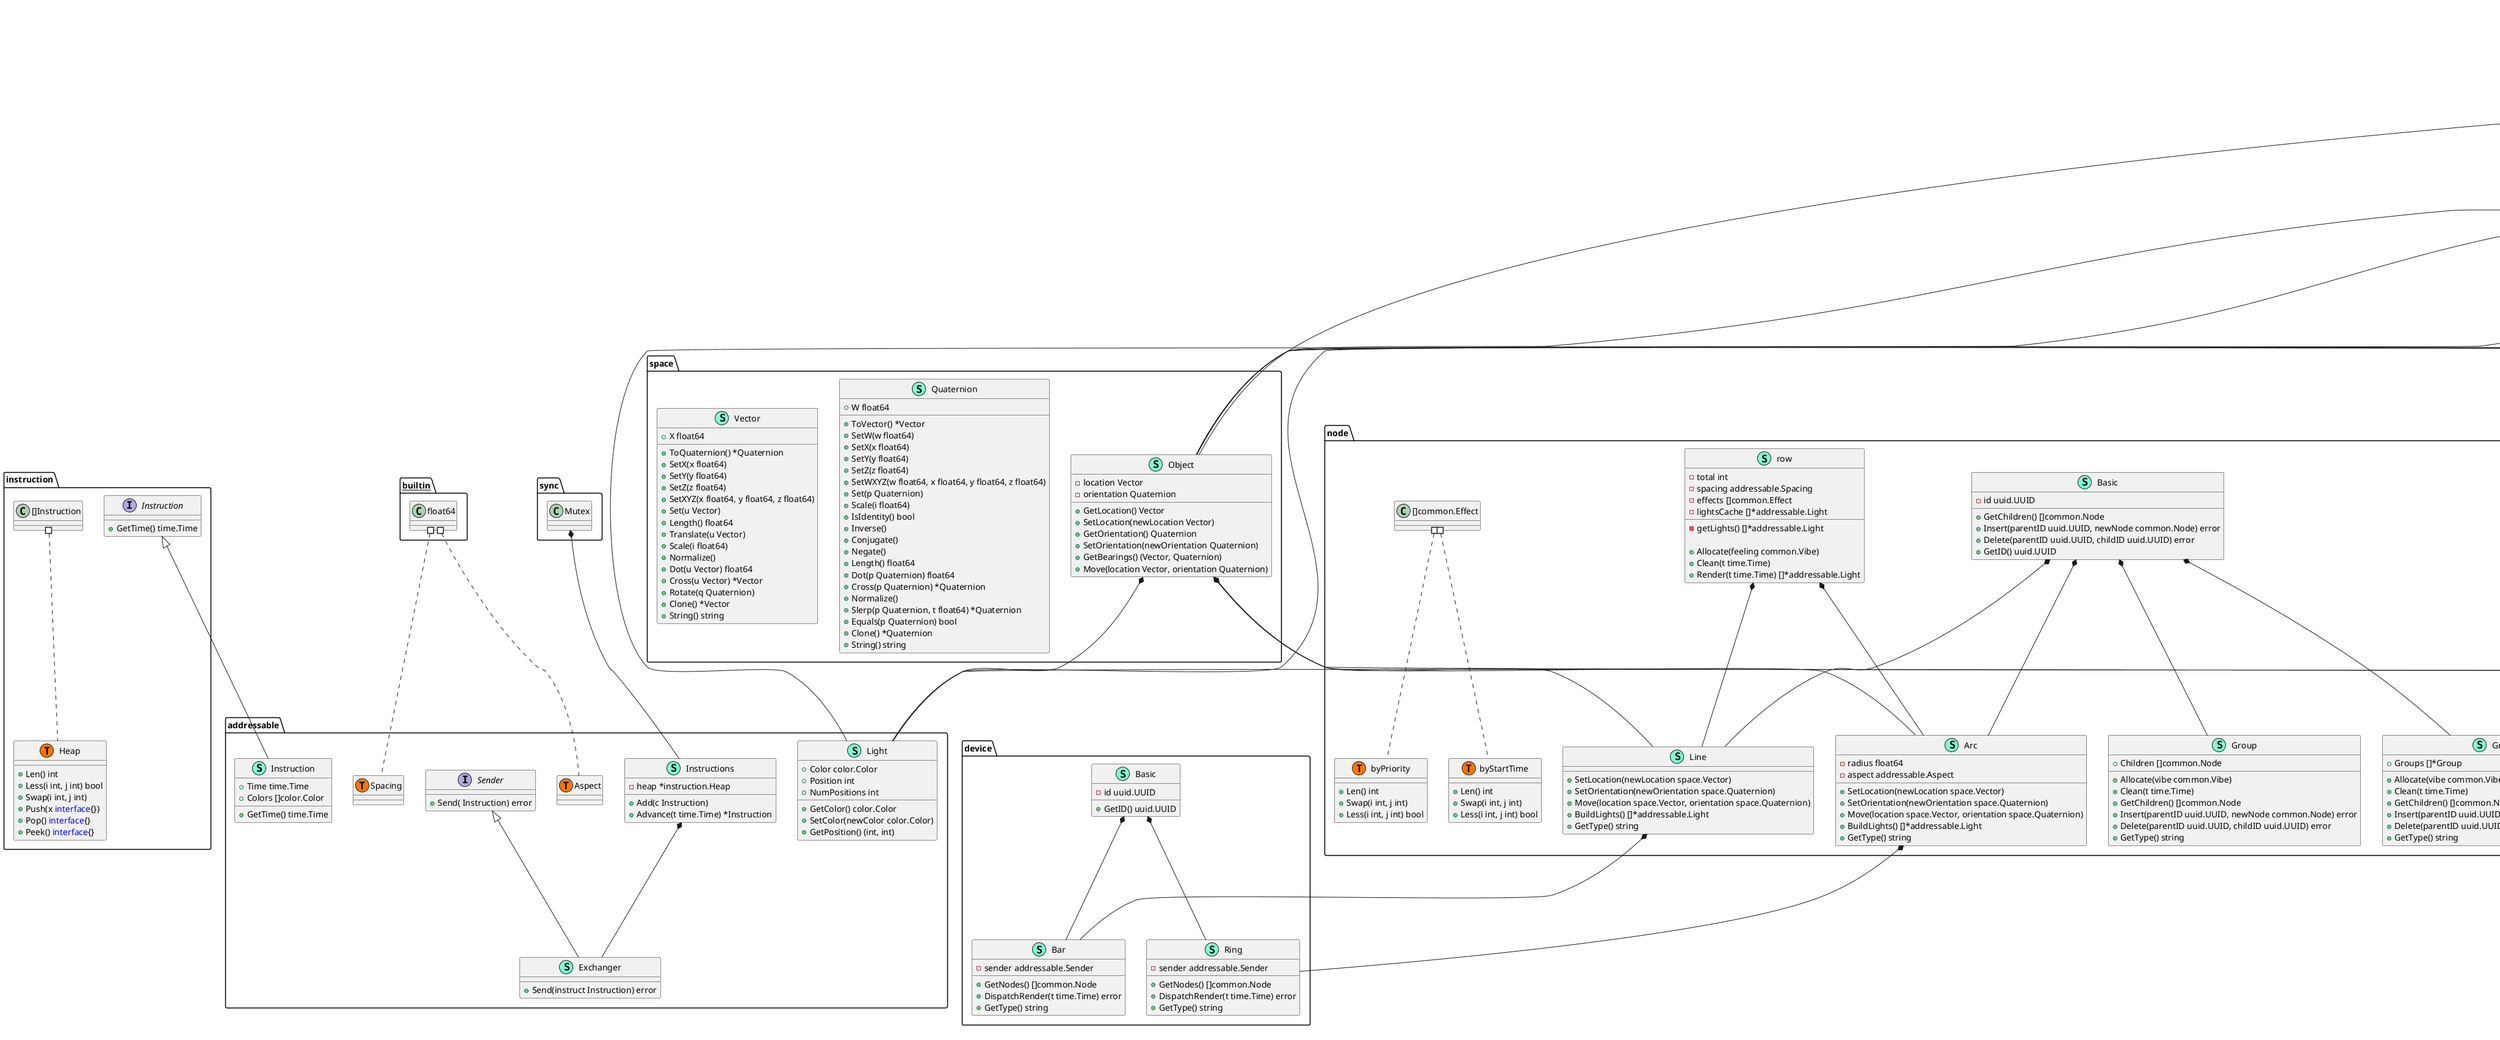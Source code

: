 @startuml
namespace addressable {
    class Exchanger << (S,Aquamarine) >> {
        + Send(instruct Instruction) error

    }
    class Instruction << (S,Aquamarine) >> {
        + Time time.Time
        + Colors []color.Color

        + GetTime() time.Time

    }
    class Instructions << (S,Aquamarine) >> {
        - heap *instruction.Heap

        + Add(c Instruction) 
        + Advance(t time.Time) *Instruction

    }
    class Light << (S,Aquamarine) >> {
        + Color color.Color
        + Position int
        + NumPositions int

        + GetColor() color.Color
        + SetColor(newColor color.Color) 
        + GetPosition() (int, int)

    }
    interface Sender  {
        + Send( Instruction) error

    }
    class addressable.Aspect << (T, #FF7700) >>  {
    }
    class addressable.Spacing << (T, #FF7700) >>  {
    }
}
"addressable.Instructions" *-- "addressable.Exchanger"
"sync.Mutex" *-- "addressable.Instructions"
"space.Object" *-- "addressable.Light"

"addressable.Sender" <|-- "addressable.Exchanger"
"instruction.Instruction" <|-- "addressable.Instruction"
"common.Colorable" <|-- "addressable.Light"
"common.Colored" <|-- "addressable.Light"
"common.Indexed" <|-- "addressable.Light"

namespace bender {
    class Combo << (S,Aquamarine) >> {
        + A common.Bender
        + B common.Bender

        + Bend(f float64) float64
        + GetStabilizeFuncs() []<font color=blue>func</font>(common.Palette) 
        + String() string

    }
    class Exponential << (S,Aquamarine) >> {
        + Exponent *float64
        + Coefficient *float64

        + Bend(f float64) float64
        + GetStabilizeFuncs() []<font color=blue>func</font>(common.Palette) 
        + String() string

    }
    class Linear << (S,Aquamarine) >> {
        + Interval *float64

        + Bend(f float64) float64
        + GetStabilizeFuncs() []<font color=blue>func</font>(common.Palette) 
        + String() string

    }
    class Sinusoidal << (S,Aquamarine) >> {
        + Offset *float64
        + Period *float64
        + Amplitude *float64

        + Bend(f float64) float64
        + GetStabilizeFuncs() []<font color=blue>func</font>(common.Palette) 
        + String() string

    }
    class Static << (S,Aquamarine) >> {
        + Bend *float64

        + Bend(f float64) float64
        + GetStabilizeFuncs() []<font color=blue>func</font>(common.Palette) 
        + String() string

    }
}

"common.Bender" <|-- "bender.Combo"
"common.Bender" <|-- "bender.Exponential"
"common.Bender" <|-- "bender.Linear"
"common.Bender" <|-- "bender.Sinusoidal"
"common.Bender" <|-- "bender.Static"

namespace color {
    interface Color  {
        + HSL() HSL
        + RGB() RGB

    }
    class HSL << (S,Aquamarine) >> {
        + H float64

        + HSL() HSL
        + RGB() RGB
        + SetHue(h float64) 
        + ShiftHue(h float64) 
        + SetSaturation(s float64) 
        + SetLightness(l float64) 

    }
    class RGB << (S,Aquamarine) >> {
        + R float64

        + HSL() HSL
        + RGB() RGB
        + ToUInt32RGBW() uint32
        + ToBytesRGBW() (byte, byte, byte, byte)

    }
}

"color.Color" <|-- "color.HSL"
"color.Color" <|-- "color.RGB"

namespace common {
    interface Bender  {
        + Bend(f float64) float64

    }
    interface Colorable  {
        + SetColor(newColor color.Color) 

    }
    interface Colored  {
        + GetColor() color.Color

    }
    interface Device  {
        + GetNodes() []Node
        + GetType() string
        + GetID() uuid.UUID
        + DispatchRender( time.Time) error

    }
    interface Effect  {
        + Render(t time.Time, obj Renderable) 
        + Priority() int

    }
    interface Indexed  {
        + GetPosition() (int, int)

    }
    interface Locatable  {
        + GetLocation() space.Vector
        + SetLocation( space.Vector) 

    }
    interface Located  {
        + GetLocation() space.Vector

    }
    interface Moveable  {
        + GetBearings() (space.Vector, space.Quaternion)
        + Move(location space.Vector, orientation space.Quaternion) 

    }
    interface Node  {
        + Allocate( Vibe) 
        + Clean( time.Time) 
        + GetChildren() []Node
        + Insert(parentID uuid.UUID, newNode Node) error
        + Delete(parentID uuid.UUID, childID uuid.UUID) error
        + GetType() string
        + GetID() uuid.UUID

    }
    interface Orientable  {
        + GetOrientation() space.Quaternion
        + SetOrientation( space.Quaternion) 

    }
    interface Oriented  {
        + GetOrientation() space.Quaternion

    }
    interface Painter  {
        + Paint(t time.Time, obj Renderable) 

    }
    interface Palette  {
        + SelectBender() Bender
        + SelectColor() color.Color
        + SelectDuration() time.Duration
        + SelectShifter() Shifter
        + SelectPainter() Painter
        + SelectEffect() Effect

    }
    interface Renderable  {
    }
    interface Seeder  {
        + NextSeed() time.Time

    }
    interface Shifter  {
        + Shift(t time.Time, obj Tangible) float64

    }
    interface Spanner  {
        + Start() time.Time
        + End() time.Time

    }
    interface Stabilizer  {
        + GetStabilizeFuncs() []<font color=blue>func</font>(Palette) 

    }
    interface Tangible  {
    }
    interface Vibe  {
        + Duplicate() Vibe
        + Stabilize() Vibe
        + Materialize() []Effect

    }
}
"common.Stabilizer" *-- "common.Bender"
"common.Colored" *-- "common.Colorable"
"common.Moveable" *-- "common.Device"
"common.Spanner" *-- "common.Effect"
"common.Stabilizer" *-- "common.Effect"
"common.Locatable" *-- "common.Orientable"
"common.Located" *-- "common.Oriented"
"common.Stabilizer" *-- "common.Painter"
"common.Seeder" *-- "common.Palette"
"common.Colorable" *-- "common.Renderable"
"common.Tangible" *-- "common.Renderable"
"common.Spanner" *-- "common.Seeder"
"common.Stabilizer" *-- "common.Shifter"
"common.Indexed" *-- "common.Tangible"
"common.Orientable" *-- "common.Tangible"
"common.Palette" *-- "common.Vibe"
"common.Stabilizer" *-- "common.Vibe"


namespace device {
    class Bar << (S,Aquamarine) >> {
        - sender addressable.Sender

        + GetNodes() []common.Node
        + DispatchRender(t time.Time) error
        + GetType() string

    }
    class Basic << (S,Aquamarine) >> {
        - id uuid.UUID

        + GetID() uuid.UUID

    }
    class Ring << (S,Aquamarine) >> {
        - sender addressable.Sender

        + GetNodes() []common.Node
        + DispatchRender(t time.Time) error
        + GetType() string

    }
}
"device.Basic" *-- "device.Bar"
"node.Line" *-- "device.Bar"
"device.Basic" *-- "device.Ring"
"node.Arc" *-- "device.Ring"


namespace effect {
    class BasicEffect << (S,Aquamarine) >> {
        + Rank int

        + Priority() int
        + Render( time.Time,  common.Renderable) 

    }
    class Future << (S,Aquamarine) >> {
        + TimePerLight *time.Duration
        + Painter common.Painter

        + Render(t time.Time, obj common.Renderable) 
        + GetStabilizeFuncs() []<font color=blue>func</font>(common.Palette) 
        + String() string

    }
    class Solid << (S,Aquamarine) >> {
        + Painter common.Painter

        + Render(t time.Time, obj common.Renderable) 
        + GetStabilizeFuncs() []<font color=blue>func</font>(common.Palette) 
        + String() string

    }
}
"span.Span" *-- "effect.BasicEffect"
"effect.BasicEffect" *-- "effect.Future"
"effect.BasicEffect" *-- "effect.Solid"

"common.Effect" <|-- "effect.BasicEffect"

namespace instruction {
    class Heap << (S,Aquamarine) >> {
        + Len() int
        + Less(i int, j int) bool
        + Swap(i int, j int) 
        + Push(x <font color=blue>interface</font>{}) 
        + Pop() <font color=blue>interface</font>{}
        + Peek() <font color=blue>interface</font>{}

    }
    interface Instruction  {
        + GetTime() time.Time

    }
    class instruction.Heap << (T, #FF7700) >>  {
    }
}


namespace node {
    class Arc << (S,Aquamarine) >> {
        - radius float64
        - aspect addressable.Aspect

        + SetLocation(newLocation space.Vector) 
        + SetOrientation(newOrientation space.Quaternion) 
        + Move(location space.Vector, orientation space.Quaternion) 
        + BuildLights() []*addressable.Light
        + GetType() string

    }
    class Basic << (S,Aquamarine) >> {
        - id uuid.UUID

        + GetChildren() []common.Node
        + Insert(parentID uuid.UUID, newNode common.Node) error
        + Delete(parentID uuid.UUID, childID uuid.UUID) error
        + GetID() uuid.UUID

    }
    class Group << (S,Aquamarine) >> {
        + Children []common.Node

        + Allocate(vibe common.Vibe) 
        + Clean(t time.Time) 
        + GetChildren() []common.Node
        + Insert(parentID uuid.UUID, newNode common.Node) error
        + Delete(parentID uuid.UUID, childID uuid.UUID) error
        + GetType() string

    }
    class GroupOption << (S,Aquamarine) >> {
        + Groups []*Group

        + Allocate(vibe common.Vibe) 
        + Clean(t time.Time) 
        + GetChildren() []common.Node
        + Insert(parentID uuid.UUID, newNode common.Node) error
        + Delete(parentID uuid.UUID, childID uuid.UUID) error
        + GetType() string

    }
    class Line << (S,Aquamarine) >> {
        + SetLocation(newLocation space.Vector) 
        + SetOrientation(newOrientation space.Quaternion) 
        + Move(location space.Vector, orientation space.Quaternion) 
        + BuildLights() []*addressable.Light
        + GetType() string

    }
    class byPriority << (S,Aquamarine) >> {
        + Len() int
        + Swap(i int, j int) 
        + Less(i int, j int) bool

    }
    class byStartTime << (S,Aquamarine) >> {
        + Len() int
        + Swap(i int, j int) 
        + Less(i int, j int) bool

    }
    class node.byPriority << (T, #FF7700) >>  {
    }
    class node.byStartTime << (T, #FF7700) >>  {
    }
    class row << (S,Aquamarine) >> {
        - total int
        - spacing addressable.Spacing
        - effects []common.Effect
        - lightsCache []*addressable.Light

        - getLights() []*addressable.Light

        + Allocate(feeling common.Vibe) 
        + Clean(t time.Time) 
        + Render(t time.Time) []*addressable.Light

    }
    class "[]common.Effect" as commonEffect {
        'This class was created so that we can correctly have an alias pointing to this name. Since it contains dots that can break namespaces
    }
}
"node.Basic" *-- "node.Arc"
"node.row" *-- "node.Arc"
"space.Object" *-- "node.Arc"
"node.Basic" *-- "node.Group"
"node.Basic" *-- "node.GroupOption"
"node.Basic" *-- "node.Line"
"node.row" *-- "node.Line"
"space.Object" *-- "node.Line"


namespace painter {
    class Bounce << (S,Aquamarine) >> {
        + ColorStart color.Color
        + ColorEnd color.Color
        + Up *bool
        + Shifter common.Shifter

        + Paint(t time.Time, obj common.Renderable) 
        + GetStabilizeFuncs() []<font color=blue>func</font>(common.Palette) 
        + String() string

    }
    class Move << (S,Aquamarine) >> {
        + ColorStart color.Color
        + Shifter common.Shifter

        + Paint(t time.Time, obj common.Renderable) 
        + GetStabilizeFuncs() []<font color=blue>func</font>(common.Palette) 
        + String() string

    }
    class Static << (S,Aquamarine) >> {
        + Color color.Color

        + Paint(t time.Time, obj common.Renderable) 
        + GetStabilizeFuncs() []<font color=blue>func</font>(common.Palette) 
        + String() string

    }
}

"common.Painter" <|-- "painter.Bounce"
"common.Painter" <|-- "painter.Move"
"common.Painter" <|-- "painter.Static"

namespace palette {
    class Basic << (S,Aquamarine) >> {
        + Benders []common.Bender
        + Colors []color.Color
        + Durations []time.Duration
        + Shifts []float64
        + Shifters []common.Shifter
        + Painters []common.Painter
        + Effects []common.Effect

        + SelectBender() common.Bender
        + SelectColor() color.Color
        + SelectDuration() time.Duration
        + SelectShifter() common.Shifter
        + SelectPainter() common.Painter
        + SelectEffect() common.Effect

    }
}
"common.Seeder" *-- "palette.Basic"

"common.Palette" <|-- "palette.Basic"

namespace shifter {
    class Combo << (S,Aquamarine) >> {
        + A common.Shifter
        + B common.Shifter

        + Shift(t time.Time, obj common.Tangible) float64
        + GetStabilizeFuncs() []<font color=blue>func</font>(common.Palette) 
        + String() string

    }
    class Locational << (S,Aquamarine) >> {
        + XBender common.Bender
        + YBender common.Bender
        + ZBender common.Bender

        + Shift(t time.Time, obj common.Tangible) float64
        + GetStabilizeFuncs() []<font color=blue>func</font>(common.Palette) 
        + String() string

    }
    class Positional << (S,Aquamarine) >> {
        + Bender common.Bender

        + Shift(t time.Time, obj common.Tangible) float64
        + GetStabilizeFuncs() []<font color=blue>func</font>(common.Palette) 
        + String() string

    }
    class Static << (S,Aquamarine) >> {
        + TheShift *float64

        + Shift(t time.Time, obj common.Tangible) float64
        + GetStabilizeFuncs() []<font color=blue>func</font>(common.Palette) 
        + String() string

    }
    class Temporal << (S,Aquamarine) >> {
        + Start *time.Time
        + Interval *time.Duration
        + Bender common.Bender

        + Shift(t time.Time, obj common.Tangible) float64
        + GetStabilizeFuncs() []<font color=blue>func</font>(common.Palette) 
        + String() string

    }
}

"common.Shifter" <|-- "shifter.Combo"
"common.Shifter" <|-- "shifter.Locational"
"common.Shifter" <|-- "shifter.Positional"
"common.Shifter" <|-- "shifter.Static"
"common.Shifter" <|-- "shifter.Temporal"

namespace show {
    class Show << (S,Aquamarine) >> {
        - mu *sync.RWMutex
        - devices <font color=blue>map</font>[uuid.UUID]common.Device
        - nodeTree common.Node

        + Allocate(vibe common.Vibe) 
        + DispatchRenders(t time.Time) 
        + InsertNode(parentID uuid.UUID, childID uuid.UUID) error
        + NewNode(parentID uuid.UUID, nodeType string) (uuid.UUID, error)
        + DeleteNode(parentID uuid.UUID, childID uuid.UUID) error
        + GetParentNodeID() uuid.UUID
        + AddDevice(device common.Device) error
        + MoveDevice(deviceID uuid.UUID, bearing space.Object) error

    }
}


namespace space {
    class Object << (S,Aquamarine) >> {
        - location Vector
        - orientation Quaternion

        + GetLocation() Vector
        + SetLocation(newLocation Vector) 
        + GetOrientation() Quaternion
        + SetOrientation(newOrientation Quaternion) 
        + GetBearings() (Vector, Quaternion)
        + Move(location Vector, orientation Quaternion) 

    }
    class Quaternion << (S,Aquamarine) >> {
        + W float64

        + ToVector() *Vector
        + SetW(w float64) 
        + SetX(x float64) 
        + SetY(y float64) 
        + SetZ(z float64) 
        + SetWXYZ(w float64, x float64, y float64, z float64) 
        + Set(p Quaternion) 
        + Scale(i float64) 
        + IsIdentity() bool
        + Inverse() 
        + Conjugate() 
        + Negate() 
        + Length() float64
        + Dot(p Quaternion) float64
        + Cross(p Quaternion) *Quaternion
        + Normalize() 
        + Slerp(p Quaternion, t float64) *Quaternion
        + Equals(p Quaternion) bool
        + Clone() *Quaternion
        + String() string

    }
    class Vector << (S,Aquamarine) >> {
        + X float64

        + ToQuaternion() *Quaternion
        + SetX(x float64) 
        + SetY(y float64) 
        + SetZ(z float64) 
        + SetXYZ(x float64, y float64, z float64) 
        + Set(u Vector) 
        + Length() float64
        + Translate(u Vector) 
        + Scale(i float64) 
        + Normalize() 
        + Dot(u Vector) float64
        + Cross(u Vector) *Vector
        + Rotate(q Quaternion) 
        + Clone() *Vector
        + String() string

    }
}

"common.Locatable" <|-- "space.Object"
"common.Located" <|-- "space.Object"
"common.Moveable" <|-- "space.Object"
"common.Orientable" <|-- "space.Object"
"common.Oriented" <|-- "space.Object"

namespace span {
    class Seed << (S,Aquamarine) >> {
        - count int

        + NextSeed() time.Time

    }
    class Span << (S,Aquamarine) >> {
        + StartTime time.Time
        + EndTime time.Time

        + Start() time.Time
        + End() time.Time

    }
}
"span.Span" *-- "span.Seed"

"common.Seeder" <|-- "span.Seed"
"common.Spanner" <|-- "span.Span"

namespace testhelper {
    class StabilizerTest << (S,Aquamarine) >> {
        + Stabilizer common.Stabilizer
        + ExpectedVersions []common.Stabilizer
        + Palette TestPalette

    }
    class TestPalette << (S,Aquamarine) >> {
        + Bender common.Bender
        + Color color.HSL
        + Duration time.Duration
        + Shift float64
        + Shifter common.Shifter
        + Painter common.Painter
        + Effect common.Effect

        + SelectBender() common.Bender
        + SelectColor() color.Color
        + SelectDuration() time.Duration
        + SelectShifter() common.Shifter
        + SelectPainter() common.Painter
        + SelectEffect() common.Effect

    }
}
"span.Seed" *-- "testhelper.TestPalette"

"common.Palette" <|-- "testhelper.TestPalette"

namespace testutil {
    class Light << (S,Aquamarine) >> {
        + Color color.Color
        + Position int
        + NumPositions int

        + GetColor() color.Color
        + SetColor(newColor color.Color) 
        + GetPosition() (int, int)

    }
}
"space.Object" *-- "testutil.Light"

"common.Colorable" <|-- "testutil.Light"
"common.Colored" <|-- "testutil.Light"
"common.Indexed" <|-- "testutil.Light"

namespace vibe {
    class Basic << (S,Aquamarine) >> {
        - effects []common.Effect

        + Duplicate() common.Vibe
        + Stabilize() common.Vibe
        + Materialize() []common.Effect
        + GetStabilizeFuncs() []<font color=blue>func</font>(common.Palette) 
        + String() string

    }
}
"common.Palette" *-- "vibe.Basic"

"common.Vibe" <|-- "vibe.Basic"

"__builtin__.float64" #.. "addressable.Aspect"
"__builtin__.float64" #.. "addressable.Spacing"
"instruction.[]Instruction" #.. "instruction.Heap"
"node.commonEffect" #.. "node.byPriority"
"node.commonEffect" #.. "node.byStartTime"
@enduml
